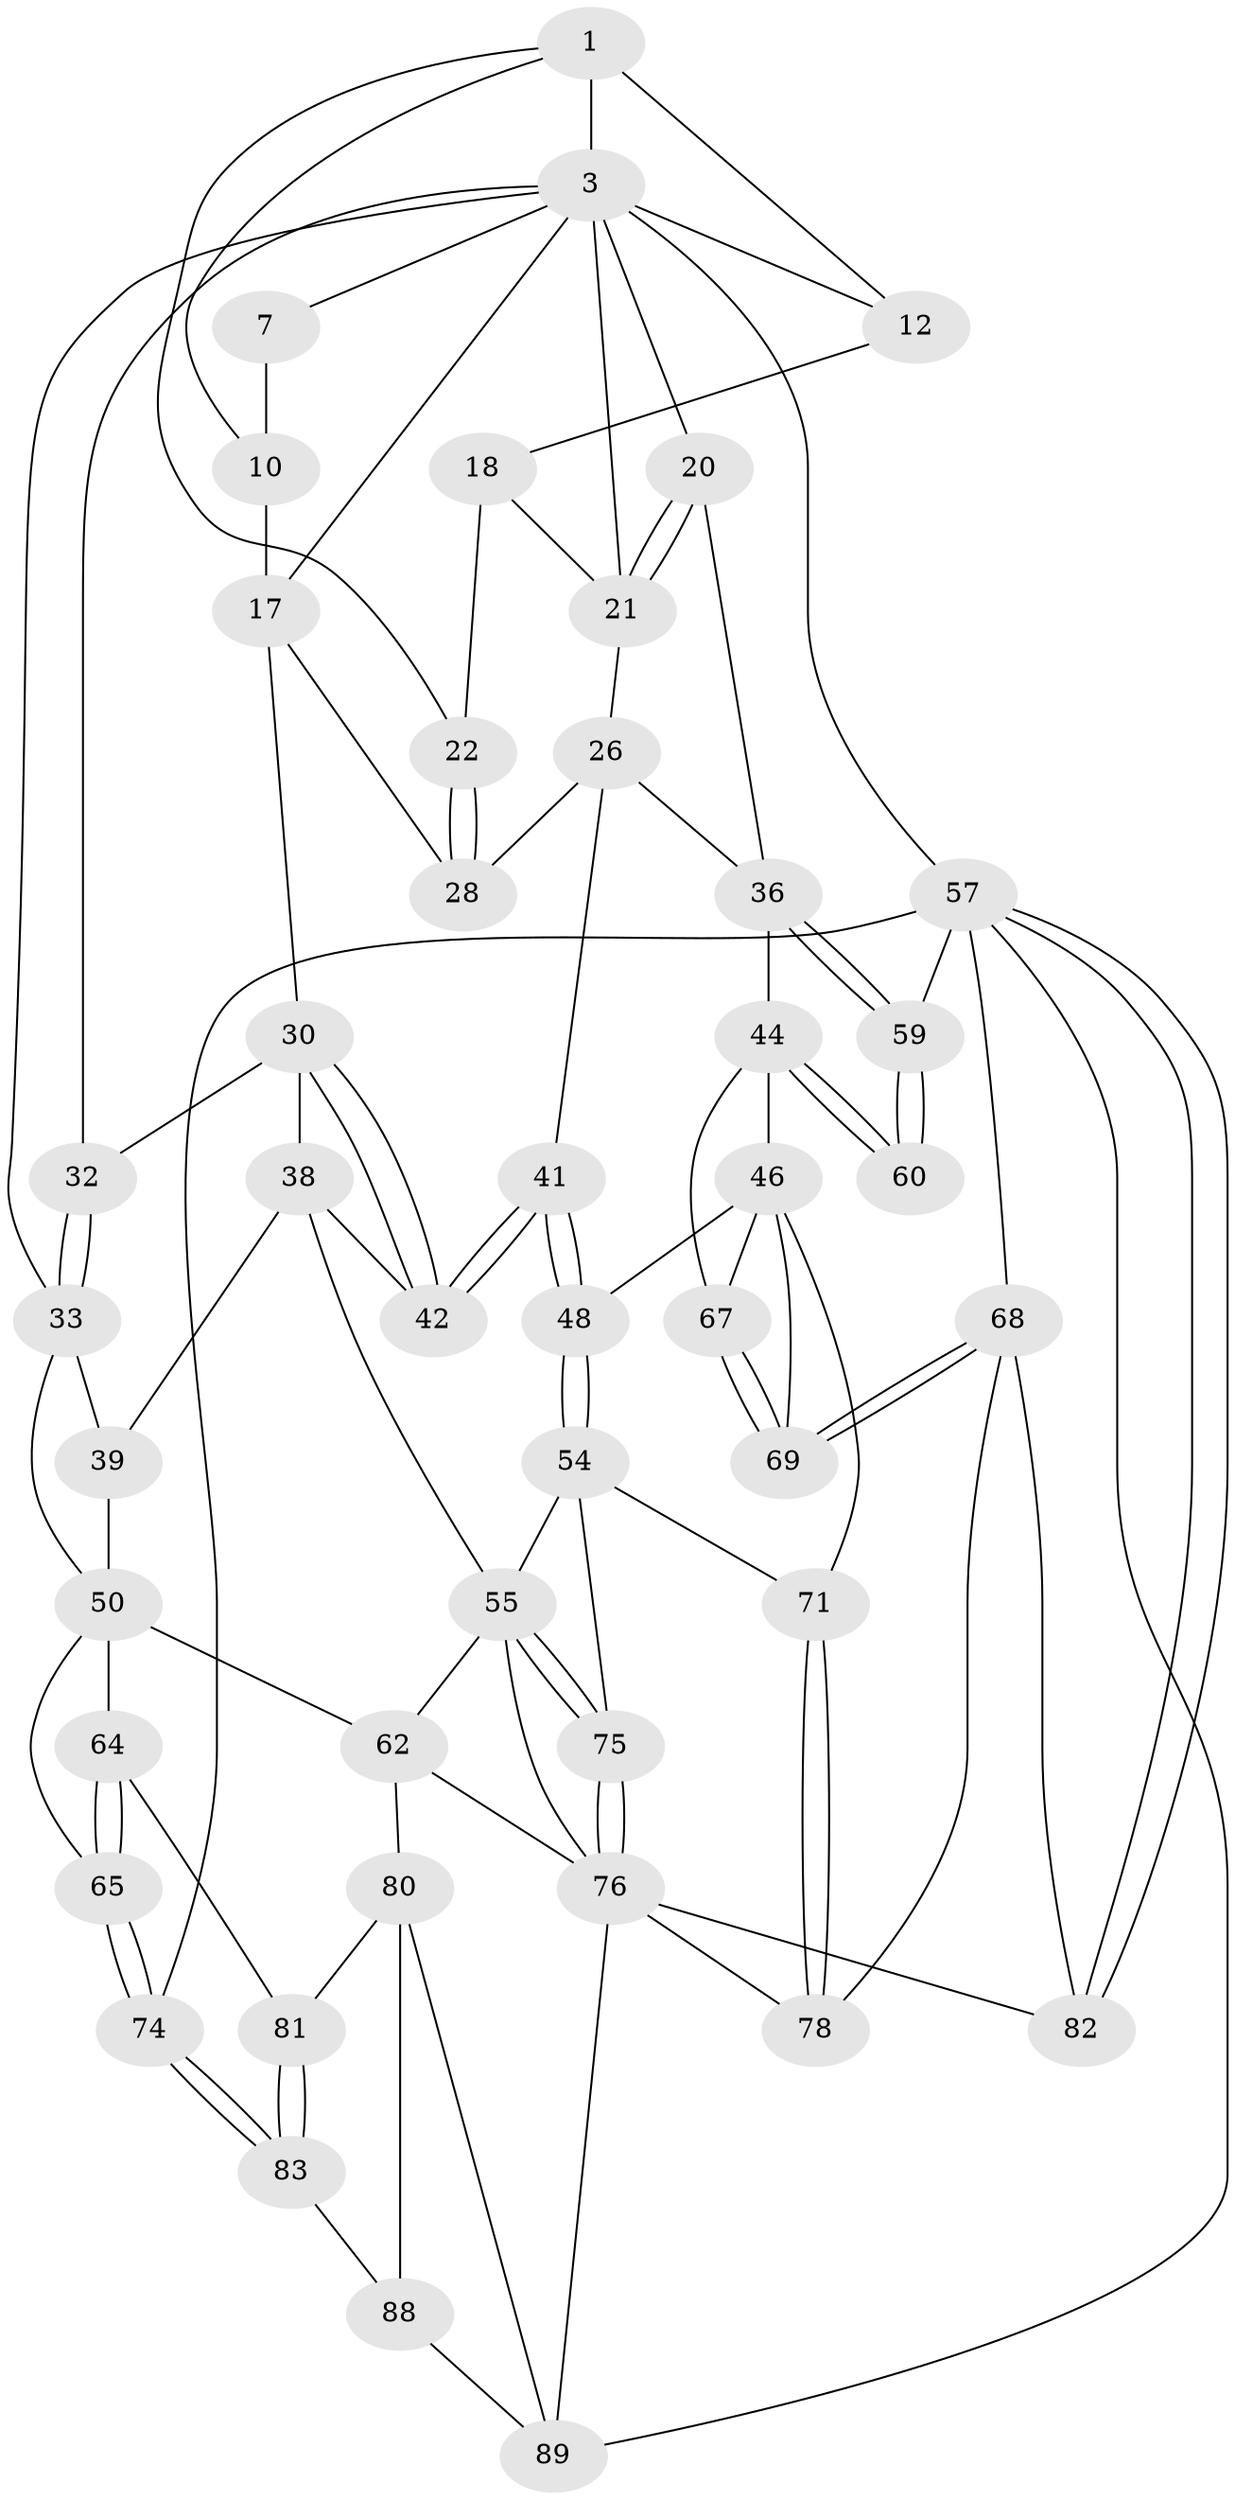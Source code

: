 // original degree distribution, {3: 0.021739130434782608, 4: 0.22826086956521738, 5: 0.5434782608695652, 6: 0.20652173913043478}
// Generated by graph-tools (version 1.1) at 2025/28/03/15/25 16:28:08]
// undirected, 46 vertices, 104 edges
graph export_dot {
graph [start="1"]
  node [color=gray90,style=filled];
  1 [pos="+0.6766889471649129+0",super="+2+8"];
  3 [pos="+1+0",super="+14+4"];
  7 [pos="+0.49762380717743027+0"];
  10 [pos="+0.5092474672029497+0.09515571197539774",super="+11"];
  12 [pos="+0.6745767342230375+0.04445327891178764",super="+15+13"];
  17 [pos="+0.3116611507309495+0.10459418371187473",super="+25"];
  18 [pos="+0.7387939077853221+0.13374090531737678",super="+19"];
  20 [pos="+1+0",super="+35"];
  21 [pos="+0.8319565126067128+0.2174283482892592",super="+23"];
  22 [pos="+0.586646806717202+0.21669450768310744"];
  26 [pos="+0.7518577368831018+0.33511959761368965",super="+27"];
  28 [pos="+0.5888252905145938+0.2830401707379431"];
  30 [pos="+0.421873539547892+0.33285894548475264",super="+31"];
  32 [pos="+0.18994855513045716+0.2619566780162911"];
  33 [pos="+0.06055659415783661+0.33786669972602007",super="+34"];
  36 [pos="+1+0.412011626794242",super="+37"];
  38 [pos="+0.2873073529100136+0.4600596771125518",super="+43"];
  39 [pos="+0.24780597660764148+0.5042776427303618",super="+40"];
  41 [pos="+0.5652738367851898+0.5252298770196926"];
  42 [pos="+0.4370652215008845+0.4746991591556329"];
  44 [pos="+0.8017604096549029+0.5506742948648842",super="+45"];
  46 [pos="+0.7728332014775193+0.5964227677561892",super="+47"];
  48 [pos="+0.6024197716615054+0.5949306441950649"];
  50 [pos="+0.10101252090499342+0.6279864306005527",super="+51+63"];
  54 [pos="+0.5470410290900735+0.665223108865668",super="+72"];
  55 [pos="+0.47773018254243493+0.6857795916536074",super="+56"];
  57 [pos="+1+1",super="+58+73"];
  59 [pos="+1+0.6349110041673994"];
  60 [pos="+1+0.641672803945705"];
  62 [pos="+0.2652574939710501+0.7746011056853084",super="+79"];
  64 [pos="+0.0939891890098468+0.7686376902472134"];
  65 [pos="+0+0.7904591234127263"];
  67 [pos="+0.9264344905639521+0.7103748004801964"];
  68 [pos="+0.9229755228291471+0.7783740470526066",super="+77"];
  69 [pos="+0.9172532689749994+0.7702234342020697"];
  71 [pos="+0.7204457026152057+0.8337658938980183"];
  74 [pos="+0+1"];
  75 [pos="+0.4960116805852203+0.9198852670629403"];
  76 [pos="+0.4432766586312223+0.9852241230554586",super="+84"];
  78 [pos="+0.7418565187903319+0.8638656468110344"];
  80 [pos="+0.2167033838527356+0.8006550218446549",super="+87"];
  81 [pos="+0.16167284468835494+0.8076930539469952"];
  82 [pos="+1+1"];
  83 [pos="+0.12740322027881618+0.8576686409492206"];
  88 [pos="+0.1273989756056822+0.8578314302720418"];
  89 [pos="+0.12666837115011875+1",super="+90"];
  1 -- 3;
  1 -- 12 [weight=2];
  1 -- 10;
  1 -- 22;
  3 -- 21;
  3 -- 12;
  3 -- 32;
  3 -- 7;
  3 -- 17;
  3 -- 20;
  3 -- 57 [weight=2];
  3 -- 33;
  7 -- 10;
  10 -- 17 [weight=2];
  12 -- 18 [weight=2];
  17 -- 28;
  17 -- 30;
  18 -- 22;
  18 -- 21;
  20 -- 21 [weight=2];
  20 -- 21;
  20 -- 36;
  21 -- 26;
  22 -- 28;
  22 -- 28;
  26 -- 41;
  26 -- 28;
  26 -- 36;
  30 -- 42;
  30 -- 42;
  30 -- 32;
  30 -- 38;
  32 -- 33;
  32 -- 33;
  33 -- 39;
  33 -- 50;
  36 -- 59;
  36 -- 59;
  36 -- 44;
  38 -- 39 [weight=2];
  38 -- 42;
  38 -- 55;
  39 -- 50;
  41 -- 42;
  41 -- 42;
  41 -- 48;
  41 -- 48;
  44 -- 60 [weight=2];
  44 -- 60;
  44 -- 46;
  44 -- 67;
  46 -- 67;
  46 -- 48;
  46 -- 69;
  46 -- 71;
  48 -- 54;
  48 -- 54;
  50 -- 65;
  50 -- 64;
  50 -- 62;
  54 -- 55;
  54 -- 75;
  54 -- 71;
  55 -- 75;
  55 -- 75;
  55 -- 62;
  55 -- 76;
  57 -- 82;
  57 -- 82;
  57 -- 59;
  57 -- 68;
  57 -- 89;
  57 -- 74;
  59 -- 60;
  59 -- 60;
  62 -- 80;
  62 -- 76;
  64 -- 65;
  64 -- 65;
  64 -- 81;
  65 -- 74;
  65 -- 74;
  67 -- 69;
  67 -- 69;
  68 -- 69;
  68 -- 69;
  68 -- 82;
  68 -- 78;
  71 -- 78;
  71 -- 78;
  74 -- 83;
  74 -- 83;
  75 -- 76;
  75 -- 76;
  76 -- 82;
  76 -- 89;
  76 -- 78;
  80 -- 81;
  80 -- 89;
  80 -- 88;
  81 -- 83;
  81 -- 83;
  83 -- 88;
  88 -- 89;
}
